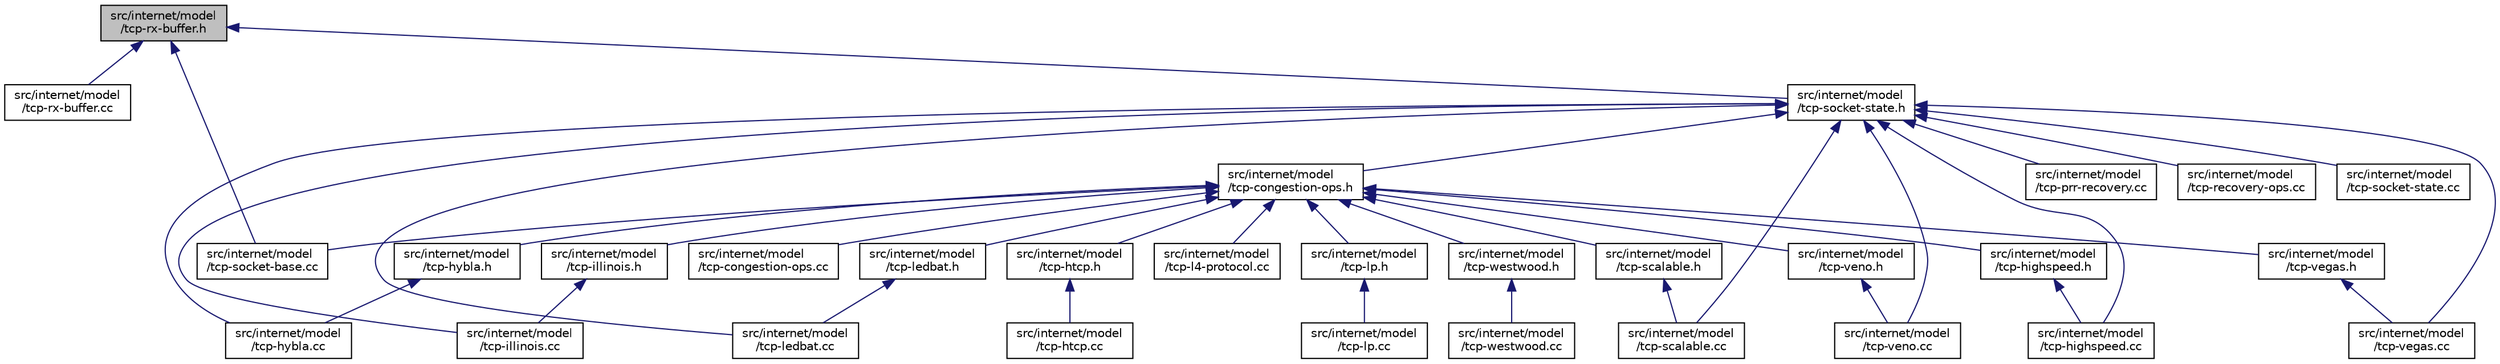 digraph "src/internet/model/tcp-rx-buffer.h"
{
 // LATEX_PDF_SIZE
  edge [fontname="Helvetica",fontsize="10",labelfontname="Helvetica",labelfontsize="10"];
  node [fontname="Helvetica",fontsize="10",shape=record];
  Node1 [label="src/internet/model\l/tcp-rx-buffer.h",height=0.2,width=0.4,color="black", fillcolor="grey75", style="filled", fontcolor="black",tooltip=" "];
  Node1 -> Node2 [dir="back",color="midnightblue",fontsize="10",style="solid",fontname="Helvetica"];
  Node2 [label="src/internet/model\l/tcp-rx-buffer.cc",height=0.2,width=0.4,color="black", fillcolor="white", style="filled",URL="$tcp-rx-buffer_8cc.html",tooltip=" "];
  Node1 -> Node3 [dir="back",color="midnightblue",fontsize="10",style="solid",fontname="Helvetica"];
  Node3 [label="src/internet/model\l/tcp-socket-base.cc",height=0.2,width=0.4,color="black", fillcolor="white", style="filled",URL="$tcp-socket-base_8cc.html",tooltip=" "];
  Node1 -> Node4 [dir="back",color="midnightblue",fontsize="10",style="solid",fontname="Helvetica"];
  Node4 [label="src/internet/model\l/tcp-socket-state.h",height=0.2,width=0.4,color="black", fillcolor="white", style="filled",URL="$tcp-socket-state_8h.html",tooltip=" "];
  Node4 -> Node5 [dir="back",color="midnightblue",fontsize="10",style="solid",fontname="Helvetica"];
  Node5 [label="src/internet/model\l/tcp-congestion-ops.h",height=0.2,width=0.4,color="black", fillcolor="white", style="filled",URL="$tcp-congestion-ops_8h.html",tooltip=" "];
  Node5 -> Node6 [dir="back",color="midnightblue",fontsize="10",style="solid",fontname="Helvetica"];
  Node6 [label="src/internet/model\l/tcp-congestion-ops.cc",height=0.2,width=0.4,color="black", fillcolor="white", style="filled",URL="$tcp-congestion-ops_8cc.html",tooltip=" "];
  Node5 -> Node7 [dir="back",color="midnightblue",fontsize="10",style="solid",fontname="Helvetica"];
  Node7 [label="src/internet/model\l/tcp-highspeed.h",height=0.2,width=0.4,color="black", fillcolor="white", style="filled",URL="$tcp-highspeed_8h.html",tooltip=" "];
  Node7 -> Node8 [dir="back",color="midnightblue",fontsize="10",style="solid",fontname="Helvetica"];
  Node8 [label="src/internet/model\l/tcp-highspeed.cc",height=0.2,width=0.4,color="black", fillcolor="white", style="filled",URL="$tcp-highspeed_8cc.html",tooltip=" "];
  Node5 -> Node9 [dir="back",color="midnightblue",fontsize="10",style="solid",fontname="Helvetica"];
  Node9 [label="src/internet/model\l/tcp-htcp.h",height=0.2,width=0.4,color="black", fillcolor="white", style="filled",URL="$tcp-htcp_8h.html",tooltip=" "];
  Node9 -> Node10 [dir="back",color="midnightblue",fontsize="10",style="solid",fontname="Helvetica"];
  Node10 [label="src/internet/model\l/tcp-htcp.cc",height=0.2,width=0.4,color="black", fillcolor="white", style="filled",URL="$tcp-htcp_8cc.html",tooltip=" "];
  Node5 -> Node11 [dir="back",color="midnightblue",fontsize="10",style="solid",fontname="Helvetica"];
  Node11 [label="src/internet/model\l/tcp-hybla.h",height=0.2,width=0.4,color="black", fillcolor="white", style="filled",URL="$tcp-hybla_8h.html",tooltip=" "];
  Node11 -> Node12 [dir="back",color="midnightblue",fontsize="10",style="solid",fontname="Helvetica"];
  Node12 [label="src/internet/model\l/tcp-hybla.cc",height=0.2,width=0.4,color="black", fillcolor="white", style="filled",URL="$tcp-hybla_8cc.html",tooltip=" "];
  Node5 -> Node13 [dir="back",color="midnightblue",fontsize="10",style="solid",fontname="Helvetica"];
  Node13 [label="src/internet/model\l/tcp-illinois.h",height=0.2,width=0.4,color="black", fillcolor="white", style="filled",URL="$tcp-illinois_8h.html",tooltip=" "];
  Node13 -> Node14 [dir="back",color="midnightblue",fontsize="10",style="solid",fontname="Helvetica"];
  Node14 [label="src/internet/model\l/tcp-illinois.cc",height=0.2,width=0.4,color="black", fillcolor="white", style="filled",URL="$tcp-illinois_8cc.html",tooltip=" "];
  Node5 -> Node15 [dir="back",color="midnightblue",fontsize="10",style="solid",fontname="Helvetica"];
  Node15 [label="src/internet/model\l/tcp-l4-protocol.cc",height=0.2,width=0.4,color="black", fillcolor="white", style="filled",URL="$tcp-l4-protocol_8cc.html",tooltip=" "];
  Node5 -> Node16 [dir="back",color="midnightblue",fontsize="10",style="solid",fontname="Helvetica"];
  Node16 [label="src/internet/model\l/tcp-ledbat.h",height=0.2,width=0.4,color="black", fillcolor="white", style="filled",URL="$tcp-ledbat_8h.html",tooltip=" "];
  Node16 -> Node17 [dir="back",color="midnightblue",fontsize="10",style="solid",fontname="Helvetica"];
  Node17 [label="src/internet/model\l/tcp-ledbat.cc",height=0.2,width=0.4,color="black", fillcolor="white", style="filled",URL="$tcp-ledbat_8cc.html",tooltip=" "];
  Node5 -> Node18 [dir="back",color="midnightblue",fontsize="10",style="solid",fontname="Helvetica"];
  Node18 [label="src/internet/model\l/tcp-lp.h",height=0.2,width=0.4,color="black", fillcolor="white", style="filled",URL="$tcp-lp_8h.html",tooltip=" "];
  Node18 -> Node19 [dir="back",color="midnightblue",fontsize="10",style="solid",fontname="Helvetica"];
  Node19 [label="src/internet/model\l/tcp-lp.cc",height=0.2,width=0.4,color="black", fillcolor="white", style="filled",URL="$tcp-lp_8cc.html",tooltip=" "];
  Node5 -> Node20 [dir="back",color="midnightblue",fontsize="10",style="solid",fontname="Helvetica"];
  Node20 [label="src/internet/model\l/tcp-scalable.h",height=0.2,width=0.4,color="black", fillcolor="white", style="filled",URL="$tcp-scalable_8h.html",tooltip=" "];
  Node20 -> Node21 [dir="back",color="midnightblue",fontsize="10",style="solid",fontname="Helvetica"];
  Node21 [label="src/internet/model\l/tcp-scalable.cc",height=0.2,width=0.4,color="black", fillcolor="white", style="filled",URL="$tcp-scalable_8cc.html",tooltip=" "];
  Node5 -> Node3 [dir="back",color="midnightblue",fontsize="10",style="solid",fontname="Helvetica"];
  Node5 -> Node22 [dir="back",color="midnightblue",fontsize="10",style="solid",fontname="Helvetica"];
  Node22 [label="src/internet/model\l/tcp-vegas.h",height=0.2,width=0.4,color="black", fillcolor="white", style="filled",URL="$tcp-vegas_8h.html",tooltip=" "];
  Node22 -> Node23 [dir="back",color="midnightblue",fontsize="10",style="solid",fontname="Helvetica"];
  Node23 [label="src/internet/model\l/tcp-vegas.cc",height=0.2,width=0.4,color="black", fillcolor="white", style="filled",URL="$tcp-vegas_8cc.html",tooltip=" "];
  Node5 -> Node24 [dir="back",color="midnightblue",fontsize="10",style="solid",fontname="Helvetica"];
  Node24 [label="src/internet/model\l/tcp-veno.h",height=0.2,width=0.4,color="black", fillcolor="white", style="filled",URL="$tcp-veno_8h.html",tooltip=" "];
  Node24 -> Node25 [dir="back",color="midnightblue",fontsize="10",style="solid",fontname="Helvetica"];
  Node25 [label="src/internet/model\l/tcp-veno.cc",height=0.2,width=0.4,color="black", fillcolor="white", style="filled",URL="$tcp-veno_8cc.html",tooltip=" "];
  Node5 -> Node26 [dir="back",color="midnightblue",fontsize="10",style="solid",fontname="Helvetica"];
  Node26 [label="src/internet/model\l/tcp-westwood.h",height=0.2,width=0.4,color="black", fillcolor="white", style="filled",URL="$tcp-westwood_8h.html",tooltip=" "];
  Node26 -> Node27 [dir="back",color="midnightblue",fontsize="10",style="solid",fontname="Helvetica"];
  Node27 [label="src/internet/model\l/tcp-westwood.cc",height=0.2,width=0.4,color="black", fillcolor="white", style="filled",URL="$tcp-westwood_8cc.html",tooltip=" "];
  Node4 -> Node8 [dir="back",color="midnightblue",fontsize="10",style="solid",fontname="Helvetica"];
  Node4 -> Node12 [dir="back",color="midnightblue",fontsize="10",style="solid",fontname="Helvetica"];
  Node4 -> Node14 [dir="back",color="midnightblue",fontsize="10",style="solid",fontname="Helvetica"];
  Node4 -> Node17 [dir="back",color="midnightblue",fontsize="10",style="solid",fontname="Helvetica"];
  Node4 -> Node28 [dir="back",color="midnightblue",fontsize="10",style="solid",fontname="Helvetica"];
  Node28 [label="src/internet/model\l/tcp-prr-recovery.cc",height=0.2,width=0.4,color="black", fillcolor="white", style="filled",URL="$tcp-prr-recovery_8cc.html",tooltip=" "];
  Node4 -> Node29 [dir="back",color="midnightblue",fontsize="10",style="solid",fontname="Helvetica"];
  Node29 [label="src/internet/model\l/tcp-recovery-ops.cc",height=0.2,width=0.4,color="black", fillcolor="white", style="filled",URL="$tcp-recovery-ops_8cc.html",tooltip=" "];
  Node4 -> Node21 [dir="back",color="midnightblue",fontsize="10",style="solid",fontname="Helvetica"];
  Node4 -> Node30 [dir="back",color="midnightblue",fontsize="10",style="solid",fontname="Helvetica"];
  Node30 [label="src/internet/model\l/tcp-socket-state.cc",height=0.2,width=0.4,color="black", fillcolor="white", style="filled",URL="$tcp-socket-state_8cc.html",tooltip=" "];
  Node4 -> Node23 [dir="back",color="midnightblue",fontsize="10",style="solid",fontname="Helvetica"];
  Node4 -> Node25 [dir="back",color="midnightblue",fontsize="10",style="solid",fontname="Helvetica"];
}
